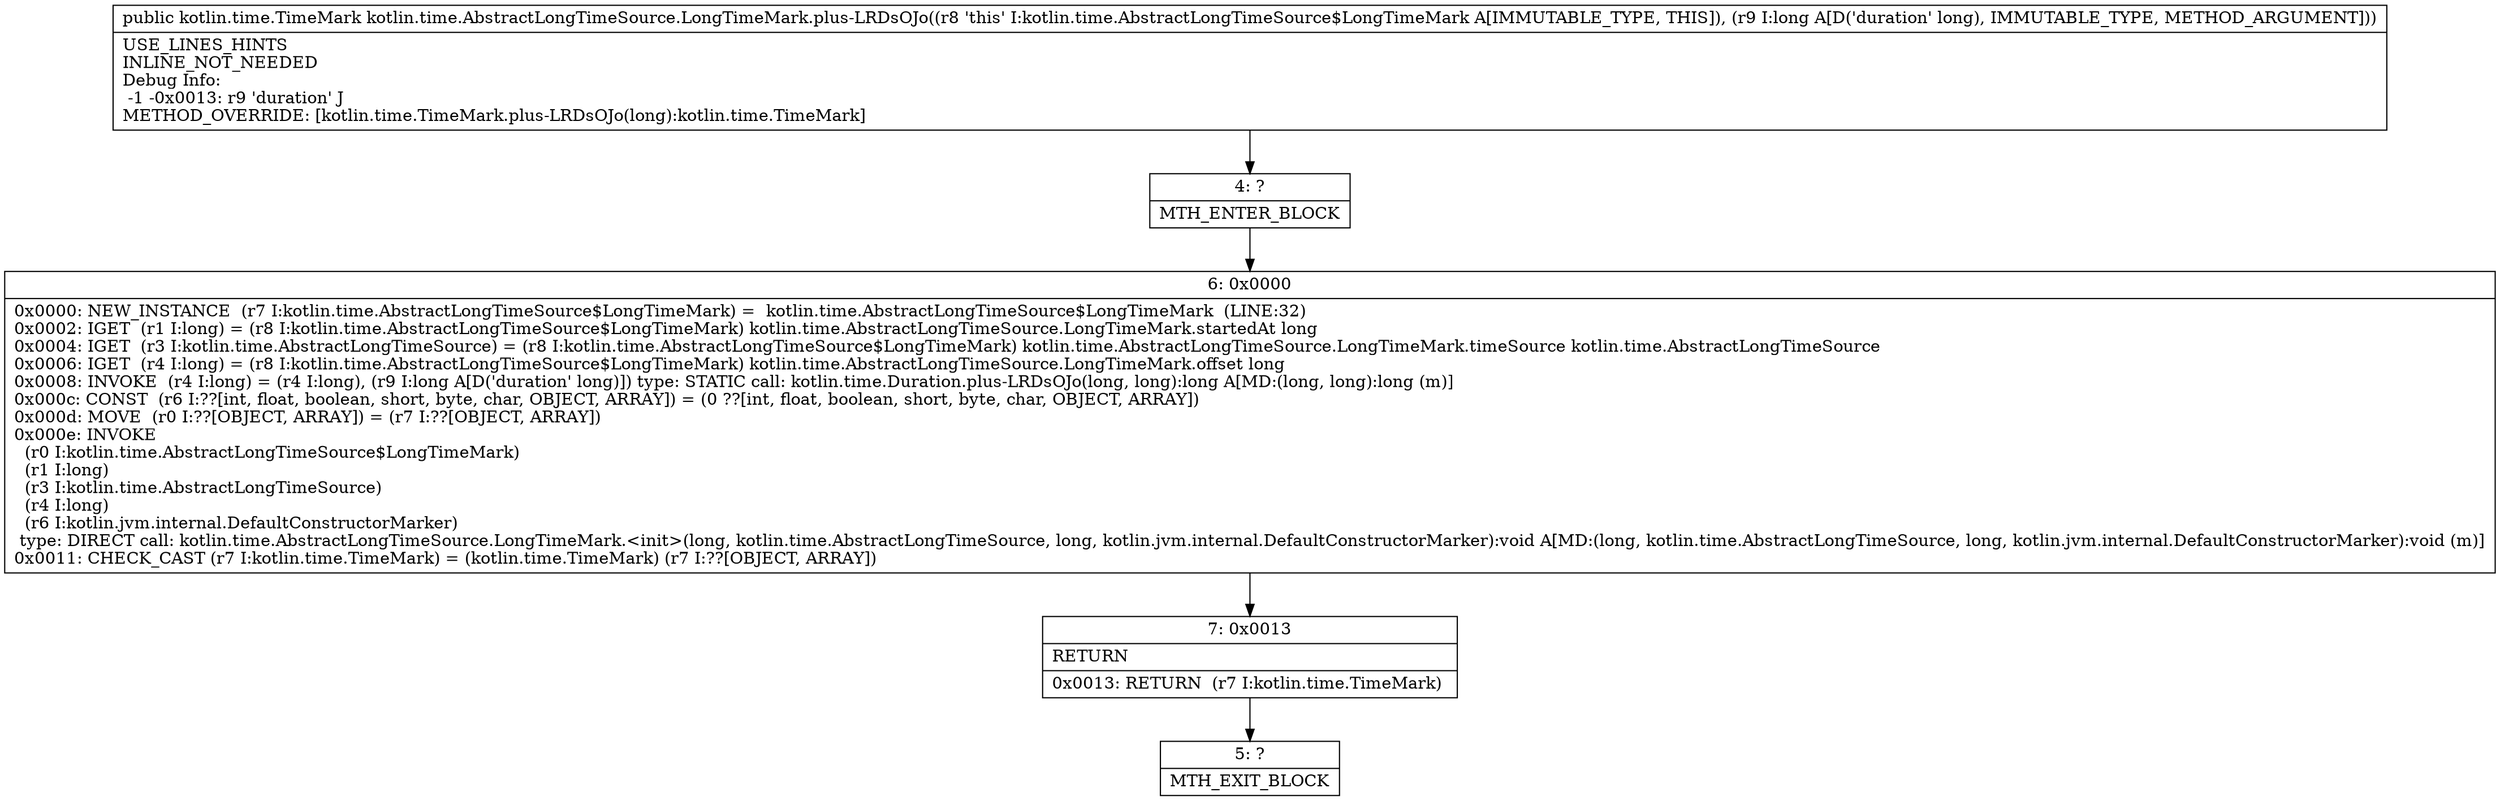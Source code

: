 digraph "CFG forkotlin.time.AbstractLongTimeSource.LongTimeMark.plus\-LRDsOJo(J)Lkotlin\/time\/TimeMark;" {
Node_4 [shape=record,label="{4\:\ ?|MTH_ENTER_BLOCK\l}"];
Node_6 [shape=record,label="{6\:\ 0x0000|0x0000: NEW_INSTANCE  (r7 I:kotlin.time.AbstractLongTimeSource$LongTimeMark) =  kotlin.time.AbstractLongTimeSource$LongTimeMark  (LINE:32)\l0x0002: IGET  (r1 I:long) = (r8 I:kotlin.time.AbstractLongTimeSource$LongTimeMark) kotlin.time.AbstractLongTimeSource.LongTimeMark.startedAt long \l0x0004: IGET  (r3 I:kotlin.time.AbstractLongTimeSource) = (r8 I:kotlin.time.AbstractLongTimeSource$LongTimeMark) kotlin.time.AbstractLongTimeSource.LongTimeMark.timeSource kotlin.time.AbstractLongTimeSource \l0x0006: IGET  (r4 I:long) = (r8 I:kotlin.time.AbstractLongTimeSource$LongTimeMark) kotlin.time.AbstractLongTimeSource.LongTimeMark.offset long \l0x0008: INVOKE  (r4 I:long) = (r4 I:long), (r9 I:long A[D('duration' long)]) type: STATIC call: kotlin.time.Duration.plus\-LRDsOJo(long, long):long A[MD:(long, long):long (m)]\l0x000c: CONST  (r6 I:??[int, float, boolean, short, byte, char, OBJECT, ARRAY]) = (0 ??[int, float, boolean, short, byte, char, OBJECT, ARRAY]) \l0x000d: MOVE  (r0 I:??[OBJECT, ARRAY]) = (r7 I:??[OBJECT, ARRAY]) \l0x000e: INVOKE  \l  (r0 I:kotlin.time.AbstractLongTimeSource$LongTimeMark)\l  (r1 I:long)\l  (r3 I:kotlin.time.AbstractLongTimeSource)\l  (r4 I:long)\l  (r6 I:kotlin.jvm.internal.DefaultConstructorMarker)\l type: DIRECT call: kotlin.time.AbstractLongTimeSource.LongTimeMark.\<init\>(long, kotlin.time.AbstractLongTimeSource, long, kotlin.jvm.internal.DefaultConstructorMarker):void A[MD:(long, kotlin.time.AbstractLongTimeSource, long, kotlin.jvm.internal.DefaultConstructorMarker):void (m)]\l0x0011: CHECK_CAST (r7 I:kotlin.time.TimeMark) = (kotlin.time.TimeMark) (r7 I:??[OBJECT, ARRAY]) \l}"];
Node_7 [shape=record,label="{7\:\ 0x0013|RETURN\l|0x0013: RETURN  (r7 I:kotlin.time.TimeMark) \l}"];
Node_5 [shape=record,label="{5\:\ ?|MTH_EXIT_BLOCK\l}"];
MethodNode[shape=record,label="{public kotlin.time.TimeMark kotlin.time.AbstractLongTimeSource.LongTimeMark.plus\-LRDsOJo((r8 'this' I:kotlin.time.AbstractLongTimeSource$LongTimeMark A[IMMUTABLE_TYPE, THIS]), (r9 I:long A[D('duration' long), IMMUTABLE_TYPE, METHOD_ARGUMENT]))  | USE_LINES_HINTS\lINLINE_NOT_NEEDED\lDebug Info:\l  \-1 \-0x0013: r9 'duration' J\lMETHOD_OVERRIDE: [kotlin.time.TimeMark.plus\-LRDsOJo(long):kotlin.time.TimeMark]\l}"];
MethodNode -> Node_4;Node_4 -> Node_6;
Node_6 -> Node_7;
Node_7 -> Node_5;
}

